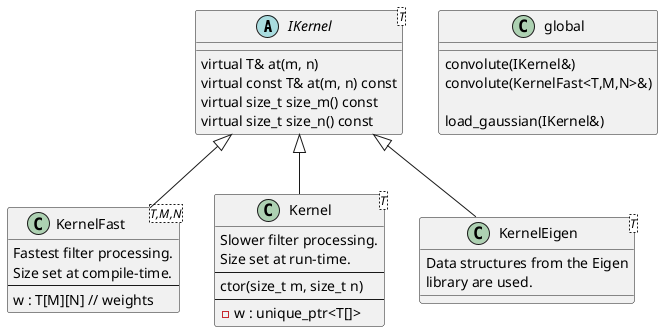 @startuml

abstract IKernel<T> {
    virtual T& at(m, n)
    virtual const T& at(m, n) const
    virtual size_t size_m() const
    virtual size_t size_n() const
}

class KernelFast<T,M,N> {
    Fastest filter processing.
    Size set at compile-time.
    ---
    {field} w : T[M][N] // weights
}

class Kernel<T> {
    Slower filter processing.
    Size set at run-time.
    ---
    ctor(size_t m, size_t n)
    ---
    - w : unique_ptr<T[]>
}

class KernelEigen<T> {
    Data structures from the Eigen
    library are used.
}

IKernel <|-- KernelFast
IKernel <|-- Kernel
IKernel <|-- KernelEigen


class global {
    convolute(IKernel&)
    convolute(KernelFast<T,M,N>&)

    load_gaussian(IKernel&)
}



@enduml
